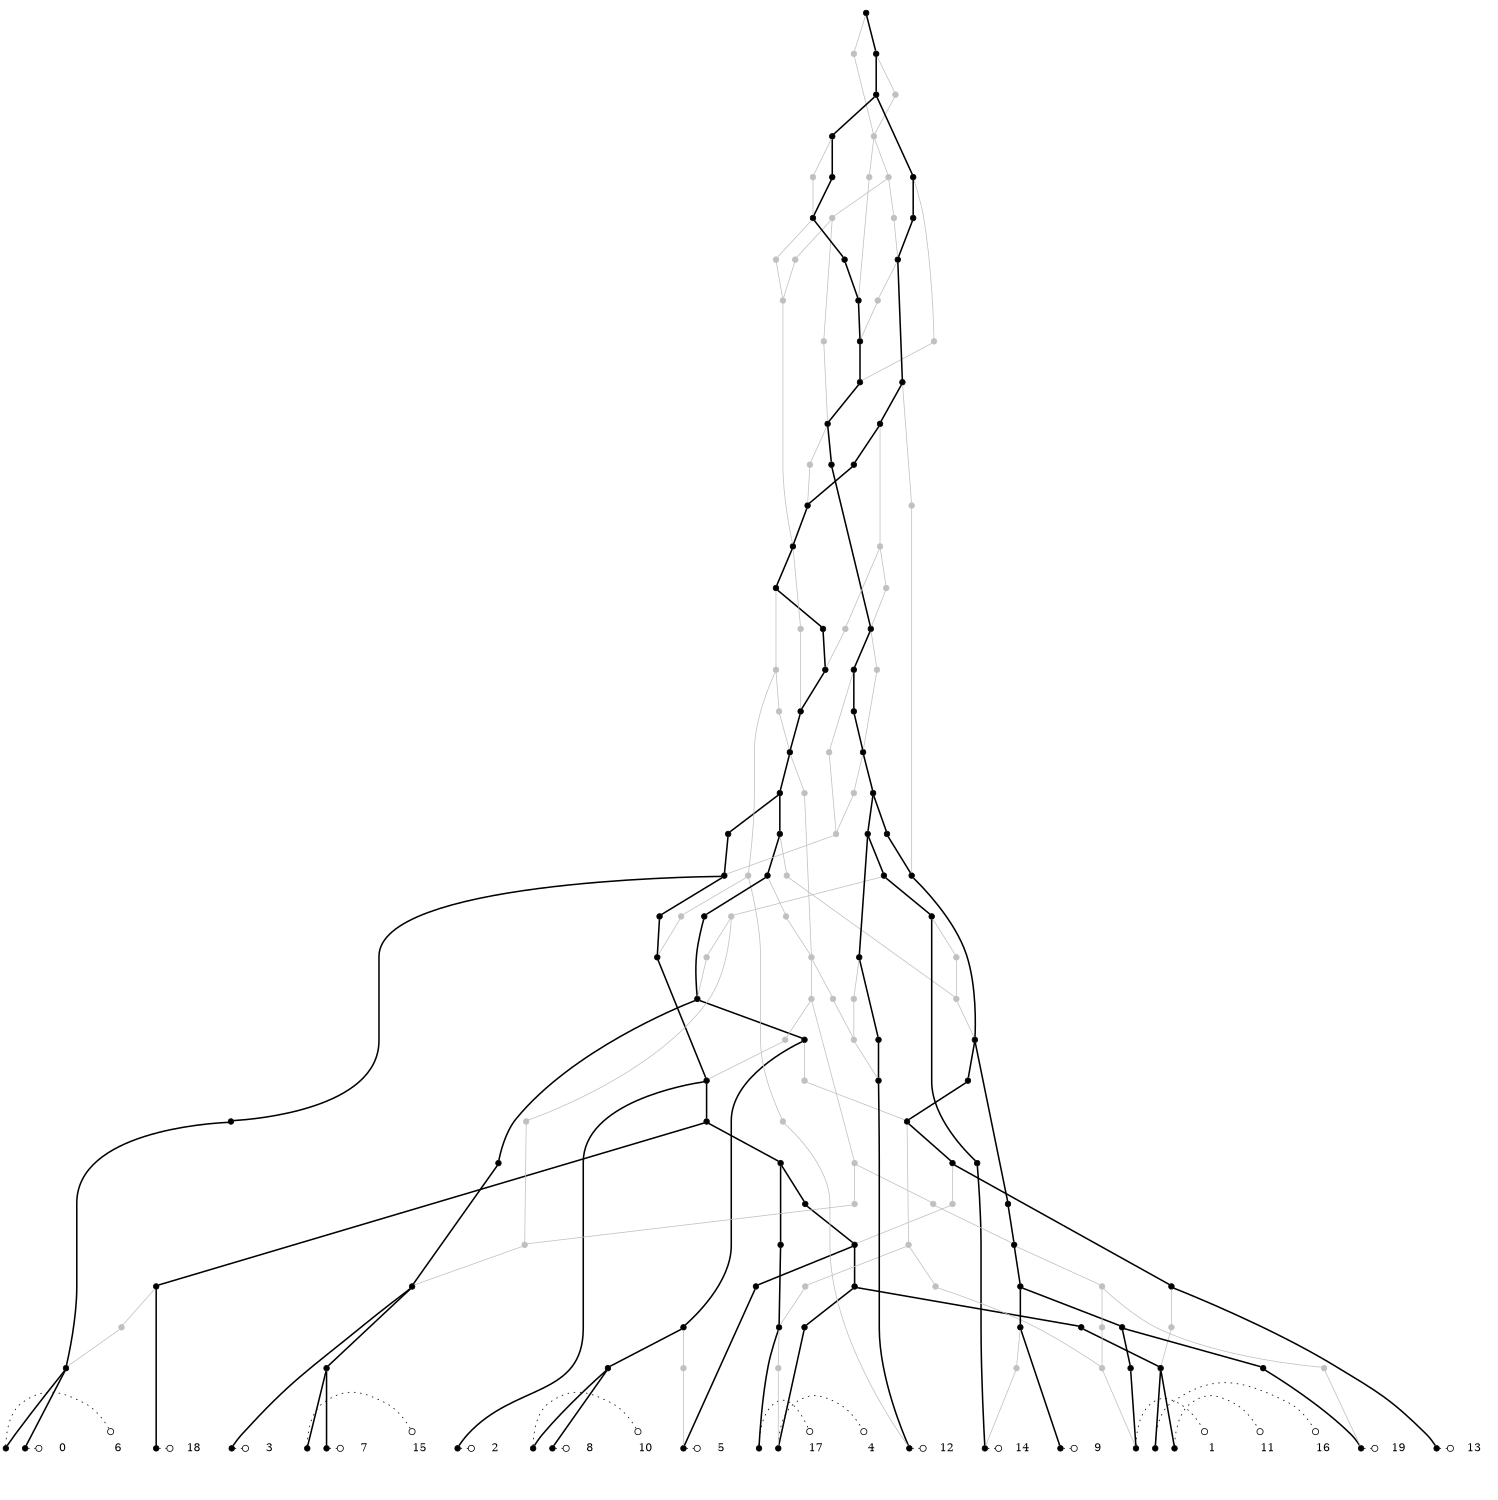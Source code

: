 digraph G {fontsize=5;ranksep=0.02;ratio=fill;size="10,10";
edge[arrowhead=none];
{rank=same;1[shape=point] 2[shape=point] 3[shape=point] 4[shape=point] 5[shape=point] 6[shape=point] 7[shape=point] 8[shape=point] 9[shape=point] 10[shape=point] 11[shape=point] 12[shape=point] 13[shape=point] 14[shape=point] 15[shape=point] 16[shape=point] 17[shape=point] 18[shape=point] 19[shape=point] 20[shape=point] }
1[shape=point,width=0.10,height=0.10]
1->163[style=dotted,arrowhead=odot,arrowsize=1];
163[shape=plaintext,label="0"];
{rank=same; 1;163}
2[shape=point,width=0.10,height=0.10]
2->164[style=dotted,arrowhead=odot,arrowsize=1];
164[shape=plaintext,label="1"];
{rank=same; 2;164}
3[shape=point,width=0.10,height=0.10]
3->165[style=dotted,arrowhead=odot,arrowsize=1];
165[shape=plaintext,label="2"];
{rank=same; 3;165}
4[shape=point,width=0.10,height=0.10]
4->166[style=dotted,arrowhead=odot,arrowsize=1];
166[shape=plaintext,label="3"];
{rank=same; 4;166}
5[shape=point,width=0.10,height=0.10]
5->167[style=dotted,arrowhead=odot,arrowsize=1];
167[shape=plaintext,label="4"];
{rank=same; 5;167}
6[shape=point,width=0.10,height=0.10]
6->168[style=dotted,arrowhead=odot,arrowsize=1];
168[shape=plaintext,label="5"];
{rank=same; 6;168}
7[shape=point,width=0.10,height=0.10]
7->169[style=dotted,arrowhead=odot,arrowsize=1];
169[shape=plaintext,label="6"];
{rank=same; 7;169}
8[shape=point,width=0.10,height=0.10]
8->170[style=dotted,arrowhead=odot,arrowsize=1];
170[shape=plaintext,label="7"];
{rank=same; 8;170}
9[shape=point,width=0.10,height=0.10]
9->171[style=dotted,arrowhead=odot,arrowsize=1];
171[shape=plaintext,label="8"];
{rank=same; 9;171}
10[shape=point,width=0.10,height=0.10]
10->172[style=dotted,arrowhead=odot,arrowsize=1];
172[shape=plaintext,label="9"];
{rank=same; 10;172}
11[shape=point,width=0.10,height=0.10]
11->173[style=dotted,arrowhead=odot,arrowsize=1];
173[shape=plaintext,label="10"];
{rank=same; 11;173}
12[shape=point,width=0.10,height=0.10]
12->174[style=dotted,arrowhead=odot,arrowsize=1];
174[shape=plaintext,label="11"];
{rank=same; 12;174}
13[shape=point,width=0.10,height=0.10]
13->175[style=dotted,arrowhead=odot,arrowsize=1];
175[shape=plaintext,label="12"];
{rank=same; 13;175}
14[shape=point,width=0.10,height=0.10]
14->176[style=dotted,arrowhead=odot,arrowsize=1];
176[shape=plaintext,label="13"];
{rank=same; 14;176}
15[shape=point,width=0.10,height=0.10]
15->177[style=dotted,arrowhead=odot,arrowsize=1];
177[shape=plaintext,label="14"];
{rank=same; 15;177}
16[shape=point,width=0.10,height=0.10]
16->178[style=dotted,arrowhead=odot,arrowsize=1];
178[shape=plaintext,label="15"];
{rank=same; 16;178}
17[shape=point,width=0.10,height=0.10]
17->179[style=dotted,arrowhead=odot,arrowsize=1];
179[shape=plaintext,label="16"];
{rank=same; 17;179}
18[shape=point,width=0.10,height=0.10]
18->180[style=dotted,arrowhead=odot,arrowsize=1];
180[shape=plaintext,label="17"];
{rank=same; 18;180}
19[shape=point,width=0.10,height=0.10]
19->181[style=dotted,arrowhead=odot,arrowsize=1];
181[shape=plaintext,label="18"];
{rank=same; 19;181}
20[shape=point,width=0.10,height=0.10]
20->182[style=dotted,arrowhead=odot,arrowsize=1];
182[shape=plaintext,label="19"];
{rank=same; 20;182}
21[shape=point,width=0.10,height=0.10]
22[shape=point,width=0.10,height=0.10,color=gray]
23[shape=point,width=0.10,height=0.10]
24[shape=point,width=0.10,height=0.10]
25[shape=point,width=0.10,height=0.10]
26[shape=point,width=0.10,height=0.10]
27[shape=point,width=0.10,height=0.10,color=gray]
28[shape=point,width=0.10,height=0.10]
29[shape=point,width=0.10,height=0.10,color=gray]
30[shape=point,width=0.10,height=0.10]
31[shape=point,width=0.10,height=0.10]
32[shape=point,width=0.10,height=0.10]
33[shape=point,width=0.10,height=0.10,color=gray]
34[shape=point,width=0.10,height=0.10]
35[shape=point,width=0.10,height=0.10]
36[shape=point,width=0.10,height=0.10]
37[shape=point,width=0.10,height=0.10,color=gray]
38[shape=point,width=0.10,height=0.10]
39[shape=point,width=0.10,height=0.10,color=gray]
40[shape=point,width=0.10,height=0.10]
41[shape=point,width=0.10,height=0.10]
42[shape=point,width=0.10,height=0.10]
43[shape=point,width=0.10,height=0.10,color=gray]
44[shape=point,width=0.10,height=0.10]
45[shape=point,width=0.10,height=0.10]
46[shape=point,width=0.10,height=0.10,color=gray]
47[shape=point,width=0.10,height=0.10]
48[shape=point,width=0.10,height=0.10]
49[shape=point,width=0.10,height=0.10]
50[shape=point,width=0.10,height=0.10,color=gray]
51[shape=point,width=0.10,height=0.10,color=gray]
52[shape=point,width=0.10,height=0.10,color=gray]
53[shape=point,width=0.10,height=0.10,color=gray]
54[shape=point,width=0.10,height=0.10]
55[shape=point,width=0.10,height=0.10]
56[shape=point,width=0.10,height=0.10]
57[shape=point,width=0.10,height=0.10]
58[shape=point,width=0.10,height=0.10]
59[shape=point,width=0.10,height=0.10,color=gray]
60[shape=point,width=0.10,height=0.10]
61[shape=point,width=0.10,height=0.10]
62[shape=point,width=0.10,height=0.10,color=gray]
63[shape=point,width=0.10,height=0.10]
64[shape=point,width=0.10,height=0.10]
65[shape=point,width=0.10,height=0.10,color=gray]
66[shape=point,width=0.10,height=0.10]
67[shape=point,width=0.10,height=0.10]
68[shape=point,width=0.10,height=0.10,color=gray]
69[shape=point,width=0.10,height=0.10,color=gray]
70[shape=point,width=0.10,height=0.10]
71[shape=point,width=0.10,height=0.10,color=gray]
72[shape=point,width=0.10,height=0.10]
73[shape=point,width=0.10,height=0.10]
74[shape=point,width=0.10,height=0.10,color=gray]
75[shape=point,width=0.10,height=0.10]
76[shape=point,width=0.10,height=0.10,color=gray]
77[shape=point,width=0.10,height=0.10]
78[shape=point,width=0.10,height=0.10,color=gray]
79[shape=point,width=0.10,height=0.10]
80[shape=point,width=0.10,height=0.10,color=gray]
81[shape=point,width=0.10,height=0.10]
82[shape=point,width=0.10,height=0.10,color=gray]
83[shape=point,width=0.10,height=0.10,color=gray]
84[shape=point,width=0.10,height=0.10,color=gray]
85[shape=point,width=0.10,height=0.10,color=gray]
86[shape=point,width=0.10,height=0.10,color=gray]
87[shape=point,width=0.10,height=0.10]
88[shape=point,width=0.10,height=0.10]
89[shape=point,width=0.10,height=0.10]
90[shape=point,width=0.10,height=0.10,color=gray]
91[shape=point,width=0.10,height=0.10,color=gray]
92[shape=point,width=0.10,height=0.10,color=gray]
93[shape=point,width=0.10,height=0.10]
94[shape=point,width=0.10,height=0.10,color=gray]
95[shape=point,width=0.10,height=0.10]
96[shape=point,width=0.10,height=0.10,color=gray]
97[shape=point,width=0.10,height=0.10,color=gray]
98[shape=point,width=0.10,height=0.10,color=gray]
99[shape=point,width=0.10,height=0.10,color=gray]
100[shape=point,width=0.10,height=0.10]
101[shape=point,width=0.10,height=0.10]
102[shape=point,width=0.10,height=0.10]
103[shape=point,width=0.10,height=0.10]
104[shape=point,width=0.10,height=0.10]
105[shape=point,width=0.10,height=0.10,color=gray]
106[shape=point,width=0.10,height=0.10]
107[shape=point,width=0.10,height=0.10]
108[shape=point,width=0.10,height=0.10]
109[shape=point,width=0.10,height=0.10,color=gray]
110[shape=point,width=0.10,height=0.10]
111[shape=point,width=0.10,height=0.10,color=gray]
112[shape=point,width=0.10,height=0.10,color=gray]
113[shape=point,width=0.10,height=0.10]
114[shape=point,width=0.10,height=0.10]
115[shape=point,width=0.10,height=0.10,color=gray]
116[shape=point,width=0.10,height=0.10]
117[shape=point,width=0.10,height=0.10,color=gray]
118[shape=point,width=0.10,height=0.10,color=gray]
119[shape=point,width=0.10,height=0.10]
120[shape=point,width=0.10,height=0.10,color=gray]
121[shape=point,width=0.10,height=0.10]
122[shape=point,width=0.10,height=0.10]
123[shape=point,width=0.10,height=0.10]
124[shape=point,width=0.10,height=0.10,color=gray]
125[shape=point,width=0.10,height=0.10]
126[shape=point,width=0.10,height=0.10]
127[shape=point,width=0.10,height=0.10]
128[shape=point,width=0.10,height=0.10,color=gray]
129[shape=point,width=0.10,height=0.10,color=gray]
130[shape=point,width=0.10,height=0.10]
131[shape=point,width=0.10,height=0.10,color=gray]
132[shape=point,width=0.10,height=0.10]
133[shape=point,width=0.10,height=0.10,color=gray]
134[shape=point,width=0.10,height=0.10]
135[shape=point,width=0.10,height=0.10]
136[shape=point,width=0.10,height=0.10]
137[shape=point,width=0.10,height=0.10]
138[shape=point,width=0.10,height=0.10,color=gray]
139[shape=point,width=0.10,height=0.10]
140[shape=point,width=0.10,height=0.10,color=gray]
141[shape=point,width=0.10,height=0.10,color=gray]
142[shape=point,width=0.10,height=0.10,color=gray]
143[shape=point,width=0.10,height=0.10]
144[shape=point,width=0.10,height=0.10,color=gray]
145[shape=point,width=0.10,height=0.10]
146[shape=point,width=0.10,height=0.10]
147[shape=point,width=0.10,height=0.10,color=gray]
148[shape=point,width=0.10,height=0.10,color=gray]
149[shape=point,width=0.10,height=0.10]
150[shape=point,width=0.10,height=0.10,color=gray]
151[shape=point,width=0.10,height=0.10]
152[shape=point,width=0.10,height=0.10,color=gray]
153[shape=point,width=0.10,height=0.10,color=gray]
154[shape=point,width=0.10,height=0.10]
155[shape=point,width=0.10,height=0.10]
156[shape=point,width=0.10,height=0.10,color=gray]
157[shape=point,width=0.10,height=0.10]
158[shape=point,width=0.10,height=0.10,color=gray]
159[shape=point,width=0.10,height=0.10,color=gray]
160[shape=point,width=0.10,height=0.10]
161[shape=point,width=0.10,height=0.10]
162[shape=point,width=0.10,height=0.10]
23 -> 1[style=bold]
21 -> 2[style=bold]
22 -> 2[color=gray]
63 -> 3[style=bold]
47 -> 4[style=bold]
28 -> 5[style=bold]
29 -> 5[color=gray]
45 -> 6[style=bold]
46 -> 6[color=gray]
23 -> 7[style=bold]
25 -> 8[style=bold]
31 -> 9[style=bold]
40 -> 10[style=bold]
31 -> 11[style=bold]
24 -> 12[style=bold]
75 -> 13[style=bold]
76 -> 13[color=gray]
35 -> 14[style=bold]
32 -> 15[style=bold]
33 -> 15[color=gray]
25 -> 16[style=bold]
24 -> 17[style=bold]
30 -> 18[style=bold]
44 -> 19[style=bold]
36 -> 20[style=bold]
37 -> 20[color=gray]
41 -> 21[style=bold]
51 -> 22[color=gray]
52 -> 22[color=gray]
42 -> 23[style=bold]
43 -> 23[color=gray]
26 -> 24[style=bold]
27 -> 24[color=gray]
47 -> 25[style=bold]
34 -> 26[style=bold]
35 -> 27[color=gray]
34 -> 28[style=bold]
30 -> 29[color=gray]
38 -> 30[style=bold]
39 -> 30[color=gray]
60 -> 31[style=bold]
88 -> 32[style=bold]
40 -> 33[color=gray]
48 -> 34[style=bold]
56 -> 35[style=bold]
41 -> 36[style=bold]
62 -> 37[color=gray]
54 -> 38[style=bold]
53 -> 39[color=gray]
57 -> 40[style=bold]
57 -> 41[style=bold]
87 -> 42[style=bold]
44 -> 43[color=gray]
55 -> 44[style=bold]
48 -> 45[style=bold]
60 -> 46[color=gray]
58 -> 47[style=bold]
59 -> 47[color=gray]
49 -> 48[style=bold]
50 -> 48[color=gray]
54 -> 49[style=bold]
56 -> 50[color=gray]
53 -> 51[color=gray]
62 -> 52[color=gray]
61 -> 53[color=gray]
55 -> 54[style=bold]
63 -> 55[style=bold]
61 -> 56[style=bold]
67 -> 57[style=bold]
73 -> 58[style=bold]
68 -> 59[color=gray]
69 -> 59[color=gray]
66 -> 60[style=bold]
64 -> 61[style=bold]
65 -> 61[color=gray]
67 -> 62[color=gray]
77 -> 63[style=bold]
78 -> 63[color=gray]
72 -> 64[style=bold]
66 -> 65[color=gray]
73 -> 66[style=bold]
70 -> 67[style=bold]
71 -> 67[color=gray]
97 -> 68[color=gray]
74 -> 69[color=gray]
72 -> 70[style=bold]
74 -> 71[color=gray]
81 -> 72[style=bold]
82 -> 72[color=gray]
95 -> 73[style=bold]
96 -> 73[color=gray]
86 -> 74[color=gray]
89 -> 75[style=bold]
90 -> 75[color=gray]
85 -> 76[color=gray]
79 -> 77[style=bold]
80 -> 77[color=gray]
86 -> 78[color=gray]
87 -> 79[style=bold]
85 -> 80[color=gray]
108 -> 81[style=bold]
109 -> 81[color=gray]
83 -> 82[color=gray]
84 -> 82[color=gray]
88 -> 83[color=gray]
101 -> 84[color=gray]
118 -> 85[color=gray]
94 -> 86[color=gray]
104 -> 87[style=bold]
105 -> 87[color=gray]
102 -> 88[style=bold]
93 -> 89[style=bold]
91 -> 90[color=gray]
92 -> 90[color=gray]
94 -> 91[color=gray]
93 -> 92[color=gray]
103 -> 93[style=bold]
98 -> 94[color=gray]
99 -> 94[color=gray]
100 -> 95[style=bold]
97 -> 96[color=gray]
102 -> 97[color=gray]
100 -> 98[color=gray]
107 -> 99[color=gray]
101 -> 100[style=bold]
106 -> 101[style=bold]
103 -> 102[style=bold]
110 -> 103[style=bold]
106 -> 104[style=bold]
111 -> 105[color=gray]
112 -> 105[color=gray]
107 -> 106[style=bold]
114 -> 107[style=bold]
115 -> 107[color=gray]
110 -> 108[style=bold]
136 -> 109[color=gray]
113 -> 110[style=bold]
113 -> 111[color=gray]
121 -> 112[color=gray]
116 -> 113[style=bold]
117 -> 113[color=gray]
119 -> 114[style=bold]
120 -> 114[color=gray]
118 -> 115[color=gray]
121 -> 116[style=bold]
122 -> 117[color=gray]
125 -> 118[color=gray]
123 -> 119[style=bold]
124 -> 119[color=gray]
126 -> 120[color=gray]
122 -> 121[style=bold]
127 -> 122[style=bold]
128 -> 122[color=gray]
125 -> 123[style=bold]
129 -> 124[color=gray]
126 -> 125[style=bold]
130 -> 126[style=bold]
131 -> 126[color=gray]
134 -> 127[style=bold]
129 -> 128[color=gray]
135 -> 129[color=gray]
132 -> 130[style=bold]
133 -> 130[color=gray]
141 -> 131[color=gray]
142 -> 131[color=gray]
135 -> 132[style=bold]
134 -> 133[color=gray]
137 -> 134[style=bold]
138 -> 134[color=gray]
136 -> 135[style=bold]
145 -> 136[style=bold]
139 -> 137[style=bold]
140 -> 137[color=gray]
148 -> 138[color=gray]
143 -> 139[style=bold]
144 -> 139[color=gray]
149 -> 140[color=gray]
148 -> 141[color=gray]
154 -> 142[color=gray]
151 -> 143[style=bold]
152 -> 143[color=gray]
145 -> 144[color=gray]
146 -> 145[style=bold]
147 -> 145[color=gray]
149 -> 146[style=bold]
150 -> 147[color=gray]
150 -> 148[color=gray]
160 -> 149[style=bold]
153 -> 150[color=gray]
154 -> 151[style=bold]
153 -> 152[color=gray]
158 -> 153[color=gray]
159 -> 153[color=gray]
155 -> 154[style=bold]
156 -> 154[color=gray]
157 -> 155[style=bold]
157 -> 156[color=gray]
160 -> 157[style=bold]
161 -> 158[color=gray]
162 -> 159[color=gray]
161 -> 160[style=bold]
162 -> 161[style=bold]
}
